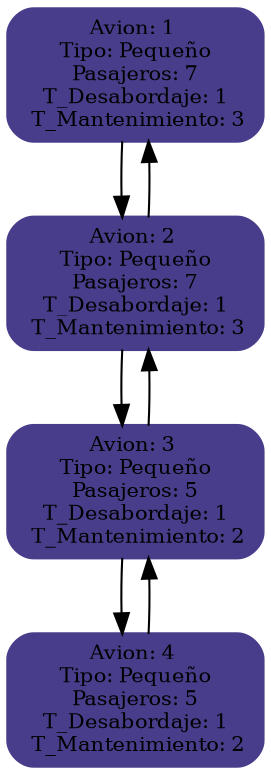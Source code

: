 digraph g {  
 subgraph cluster_0 {
rankdir= "LR"
};
node [
fontsize = "10"
shape = "Mrecord"
color="darkslateblue"
style ="filled, bold"
];
"nodoAvion0"
[ label=" Avion: 1 &#92;n Tipo: Pequeño &#92;n Pasajeros: 7 &#92;n T_Desabordaje: 1 &#92;n T_Mantenimiento: 3"];
"nodoAvion1"
[ label=" Avion: 2 &#92;n Tipo: Pequeño &#92;n Pasajeros: 7 &#92;n T_Desabordaje: 1 &#92;n T_Mantenimiento: 3"];
"nodoAvion2"
[ label=" Avion: 3 &#92;n Tipo: Pequeño &#92;n Pasajeros: 5 &#92;n T_Desabordaje: 1 &#92;n T_Mantenimiento: 2"];
"nodoAvion3"
[ label=" Avion: 4 &#92;n Tipo: Pequeño &#92;n Pasajeros: 5 &#92;n T_Desabordaje: 1 &#92;n T_Mantenimiento: 2"];
"nodoAvion0"-> "nodoAvion1";
"nodoAvion1"-> "nodoAvion0";
"nodoAvion1"-> "nodoAvion2";
"nodoAvion2"-> "nodoAvion1";
"nodoAvion2"-> "nodoAvion3";
"nodoAvion3"-> "nodoAvion2";
}